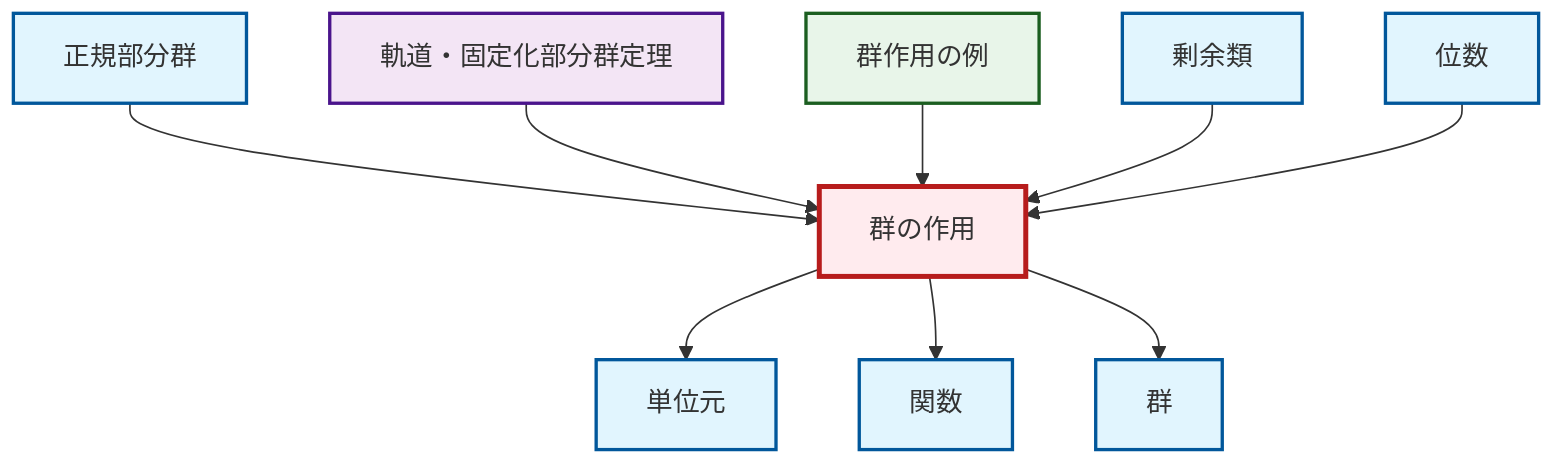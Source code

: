 graph TD
    classDef definition fill:#e1f5fe,stroke:#01579b,stroke-width:2px
    classDef theorem fill:#f3e5f5,stroke:#4a148c,stroke-width:2px
    classDef axiom fill:#fff3e0,stroke:#e65100,stroke-width:2px
    classDef example fill:#e8f5e9,stroke:#1b5e20,stroke-width:2px
    classDef current fill:#ffebee,stroke:#b71c1c,stroke-width:3px
    def-identity-element["単位元"]:::definition
    def-coset["剰余類"]:::definition
    def-group-action["群の作用"]:::definition
    def-group["群"]:::definition
    def-function["関数"]:::definition
    def-order["位数"]:::definition
    thm-orbit-stabilizer["軌道・固定化部分群定理"]:::theorem
    def-normal-subgroup["正規部分群"]:::definition
    ex-group-action-examples["群作用の例"]:::example
    def-normal-subgroup --> def-group-action
    thm-orbit-stabilizer --> def-group-action
    ex-group-action-examples --> def-group-action
    def-group-action --> def-identity-element
    def-coset --> def-group-action
    def-group-action --> def-function
    def-group-action --> def-group
    def-order --> def-group-action
    class def-group-action current